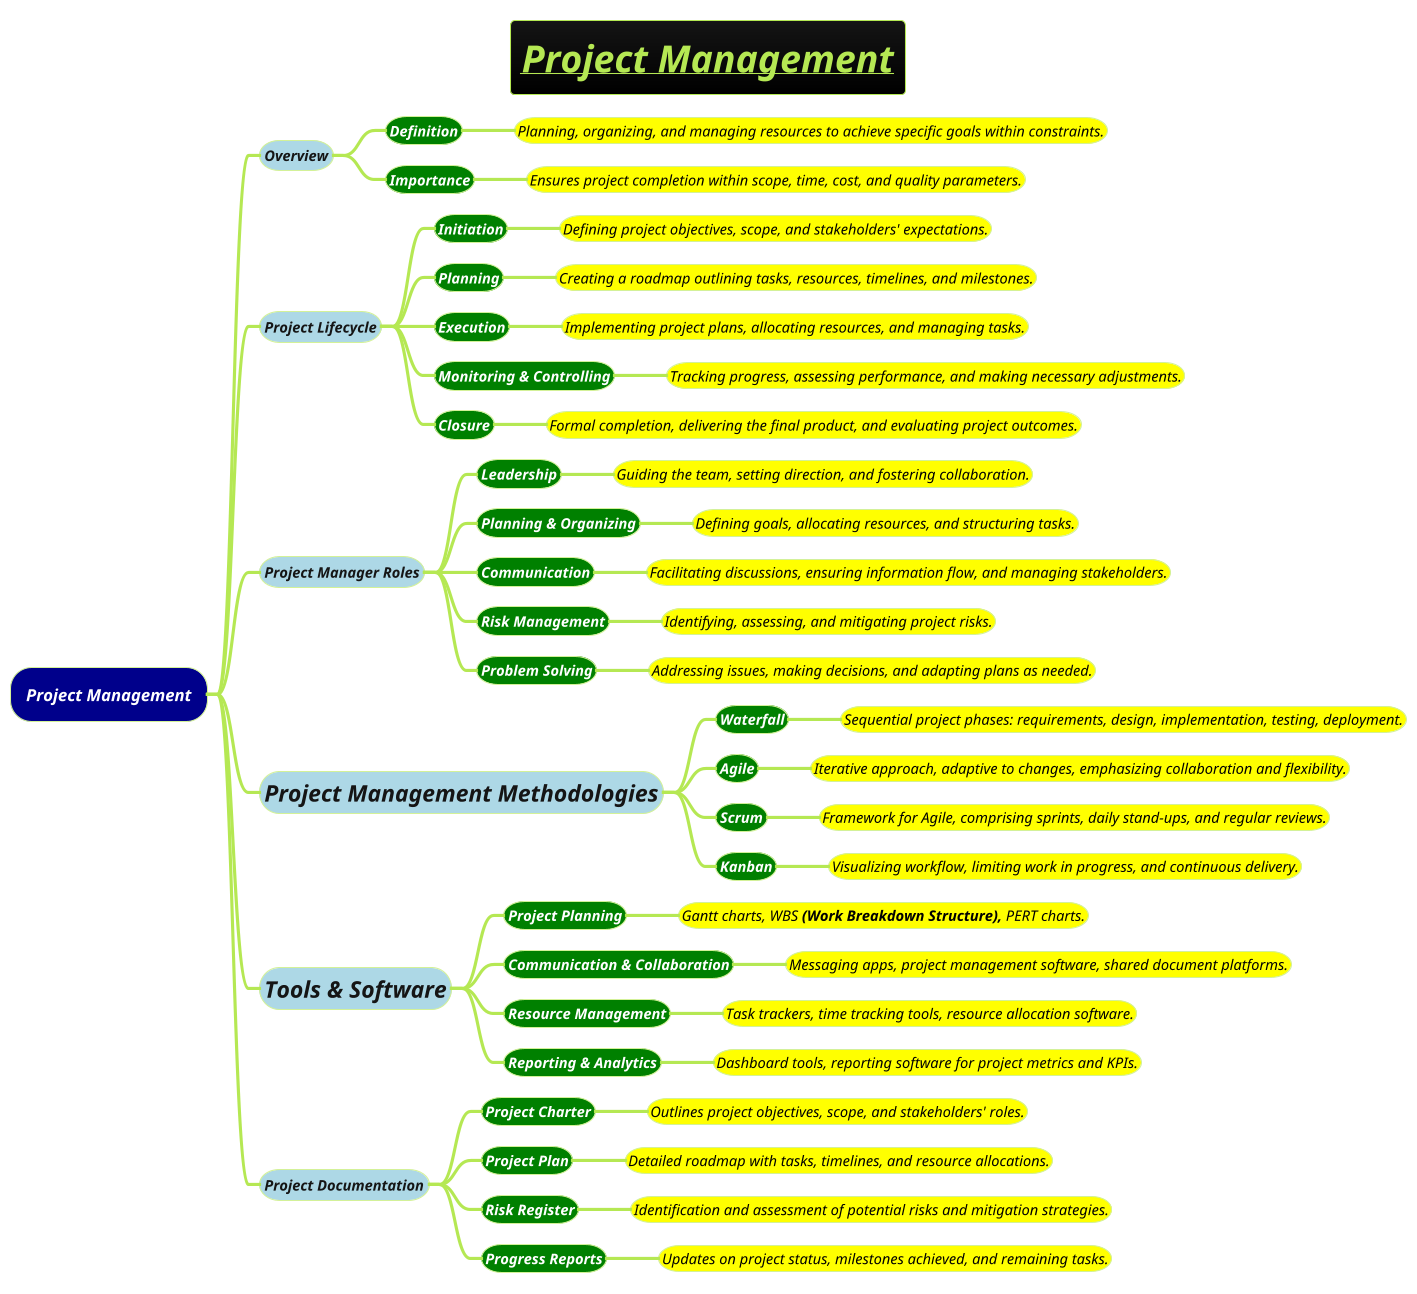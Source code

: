 @startmindmap
title =<i><b><u>Project Management
!theme hacker

*[#darkblue] <i><color #white>Project Management
**[#lightblue] <i><color #blac><size:14>Overview
***[#green] <b><i><color #white><size:14>Definition
****[#yellow] <i><color #black><size:14>Planning, organizing, and managing resources to achieve specific goals within constraints.
***[#green] <b><i><color #white><size:14>Importance
****[#yellow] <i><color #black><size:14>Ensures project completion within scope, time, cost, and quality parameters.
**[#lightblue] <i><color #blac><size:14>Project Lifecycle
***[#green] <b><i><color #white><size:14>Initiation
****[#yellow] <i><color #black><size:14>Defining project objectives, scope, and stakeholders' expectations.
***[#green] <b><i><color #white><size:14>Planning
****[#yellow] <i><color #black><size:14>Creating a roadmap outlining tasks, resources, timelines, and milestones.
***[#green] <b><i><color #white><size:14>Execution
****[#yellow] <i><color #black><size:14>Implementing project plans, allocating resources, and managing tasks.
***[#green] <b><i><color #white><size:14>Monitoring & Controlling
****[#yellow] <i><color #black><size:14>Tracking progress, assessing performance, and making necessary adjustments.
***[#green] <b><i><color #white><size:14>Closure
****[#yellow] <i><color #black><size:14>Formal completion, delivering the final product, and evaluating project outcomes.
**[#lightblue] <i><color #blac><size:14>Project Manager Roles
***[#green] <b><i><color #white><size:14>Leadership
****[#yellow] <i><color #black><size:14>Guiding the team, setting direction, and fostering collaboration.
***[#green] <b><i><color #white><size:14>Planning & Organizing
****[#yellow] <i><color #black><size:14>Defining goals, allocating resources, and structuring tasks.
***[#green] <b><i><color #white><size:14>Communication
****[#yellow] <i><color #black><size:14>Facilitating discussions, ensuring information flow, and managing stakeholders.
***[#green] <b><i><color #white><size:14>Risk Management
****[#yellow] <i><color #black><size:14>Identifying, assessing, and mitigating project risks.
***[#green] <b><i><color #white><size:14>Problem Solving
****[#yellow] <i><color #black><size:14>Addressing issues, making decisions, and adapting plans as needed.
**[#lightblue] <i><color #blac><size:22>Project Management Methodologies
***[#green] <b><i><color #white><size:14>Waterfall
****[#yellow] <i><color #black><size:14>Sequential project phases: requirements, design, implementation, testing, deployment.
***[#green] <b><i><color #white><size:14>Agile
****[#yellow] <i><color #black><size:14>Iterative approach, adaptive to changes, emphasizing collaboration and flexibility.
***[#green] <b><i><color #white><size:14>Scrum
****[#yellow] <i><color #black><size:14>Framework for Agile, comprising sprints, daily stand-ups, and regular reviews.
***[#green] <b><i><color #white><size:14>Kanban
****[#yellow] <i><color #black><size:14>Visualizing workflow, limiting work in progress, and continuous delivery.
**[#lightblue] <i><color #blac><size:22>Tools & Software
***[#green] <b><i><color #white><size:14>Project Planning
****[#yellow] <i><color #black><size:14>Gantt charts, WBS **(Work Breakdown Structure),** PERT charts.
***[#green] <b><i><color #white><size:14>Communication & Collaboration
****[#yellow] <i><color #black><size:14>Messaging apps, project management software, shared document platforms.
***[#green] <b><i><color #white><size:14>Resource Management
****[#yellow] <i><color #black><size:14>Task trackers, time tracking tools, resource allocation software.
***[#green] <b><i><color #white><size:14>Reporting & Analytics
****[#yellow] <i><color #black><size:14>Dashboard tools, reporting software for project metrics and KPIs.
**[#lightblue] <i><color #blac><size:14>Project Documentation
***[#green] <b><i><color #white><size:14>Project Charter
****[#yellow] <i><color #black><size:14>Outlines project objectives, scope, and stakeholders' roles.
***[#green] <b><i><color #white><size:14>Project Plan
****[#yellow] <i><color #black><size:14>Detailed roadmap with tasks, timelines, and resource allocations.
***[#green] <b><i><color #white><size:14>Risk Register
****[#yellow] <i><color #black><size:14>Identification and assessment of potential risks and mitigation strategies.
***[#green] <b><i><color #white><size:14>Progress Reports
****[#yellow] <i><color #black><size:14>Updates on project status, milestones achieved, and remaining tasks.
@endmindmap
